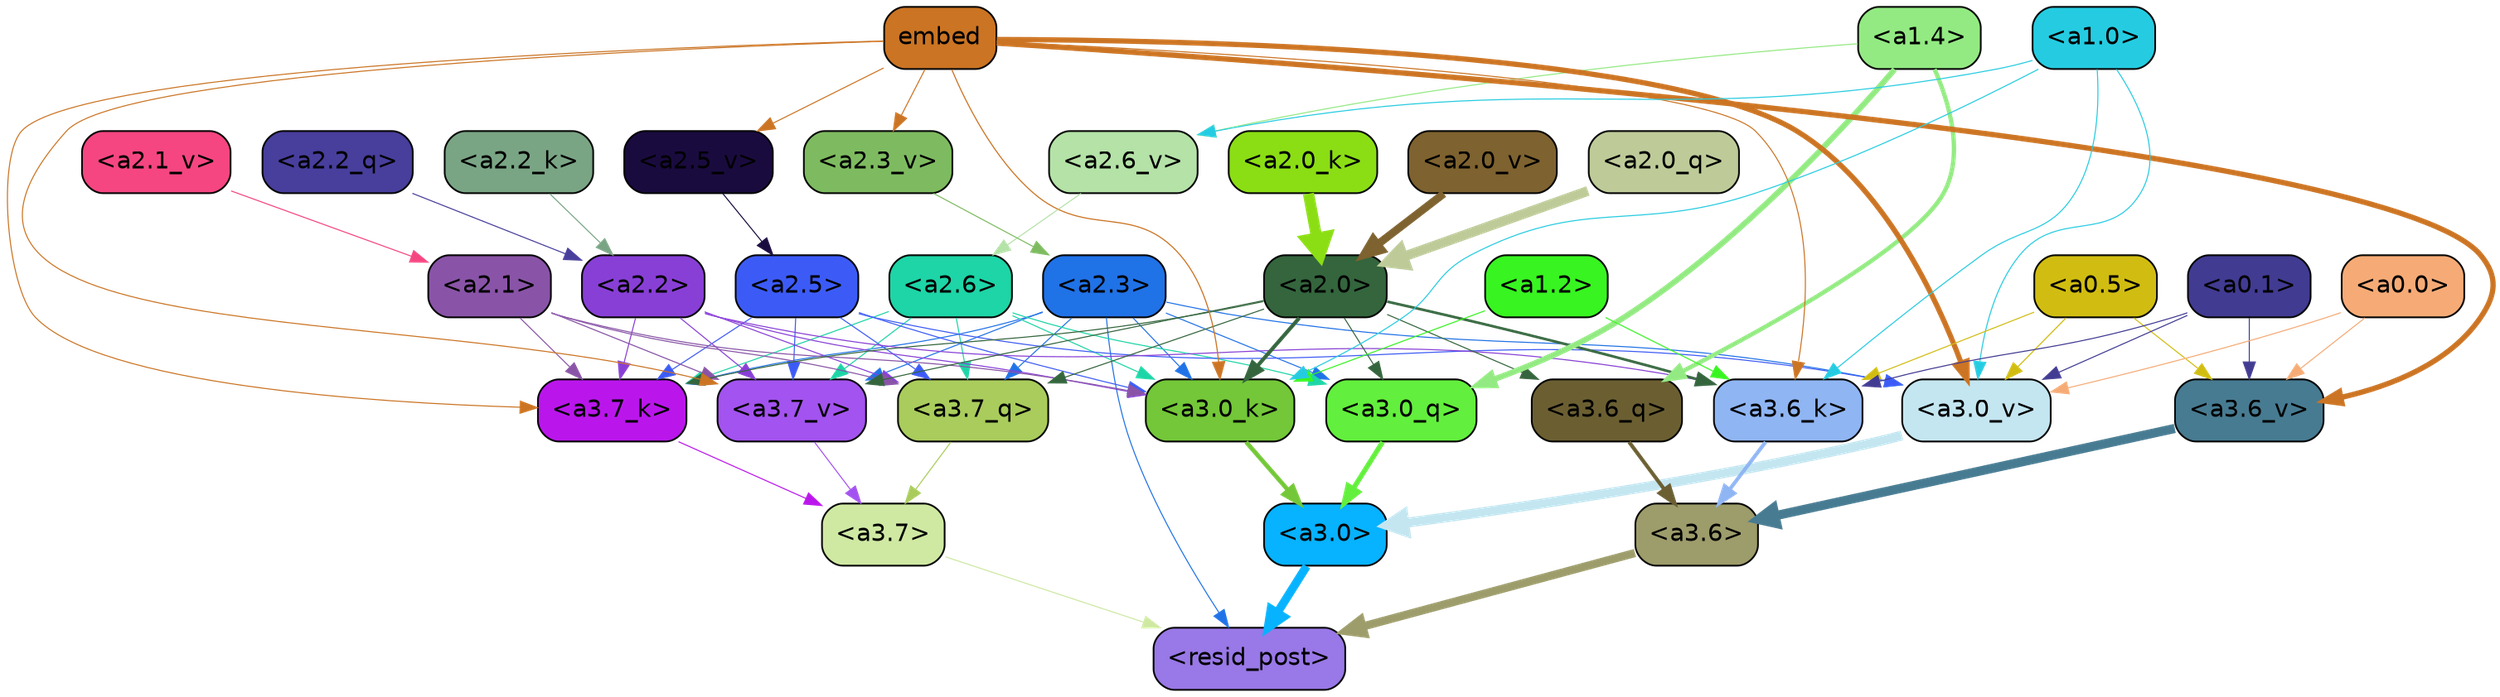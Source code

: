 strict digraph "" {
	graph [bgcolor=transparent,
		layout=dot,
		overlap=false,
		splines=true
	];
	"<a3.7>"	[color=black,
		fillcolor="#cfe9a3",
		fontname=Helvetica,
		shape=box,
		style="filled, rounded"];
	"<resid_post>"	[color=black,
		fillcolor="#9978e7",
		fontname=Helvetica,
		shape=box,
		style="filled, rounded"];
	"<a3.7>" -> "<resid_post>"	[color="#cfe9a3",
		penwidth=0.6];
	"<a3.6>"	[color=black,
		fillcolor="#9d9c6b",
		fontname=Helvetica,
		shape=box,
		style="filled, rounded"];
	"<a3.6>" -> "<resid_post>"	[color="#9d9c6b",
		penwidth=4.7534414529800415];
	"<a3.0>"	[color=black,
		fillcolor="#07b2ff",
		fontname=Helvetica,
		shape=box,
		style="filled, rounded"];
	"<a3.0>" -> "<resid_post>"	[color="#07b2ff",
		penwidth=4.898576855659485];
	"<a2.3>"	[color=black,
		fillcolor="#2072e7",
		fontname=Helvetica,
		shape=box,
		style="filled, rounded"];
	"<a2.3>" -> "<resid_post>"	[color="#2072e7",
		penwidth=0.6];
	"<a3.7_q>"	[color=black,
		fillcolor="#a9cc5c",
		fontname=Helvetica,
		shape=box,
		style="filled, rounded"];
	"<a2.3>" -> "<a3.7_q>"	[color="#2072e7",
		penwidth=0.6];
	"<a3.0_q>"	[color=black,
		fillcolor="#63ef3d",
		fontname=Helvetica,
		shape=box,
		style="filled, rounded"];
	"<a2.3>" -> "<a3.0_q>"	[color="#2072e7",
		penwidth=0.6];
	"<a3.7_k>"	[color=black,
		fillcolor="#ba16ec",
		fontname=Helvetica,
		shape=box,
		style="filled, rounded"];
	"<a2.3>" -> "<a3.7_k>"	[color="#2072e7",
		penwidth=0.6];
	"<a3.0_k>"	[color=black,
		fillcolor="#73c738",
		fontname=Helvetica,
		shape=box,
		style="filled, rounded"];
	"<a2.3>" -> "<a3.0_k>"	[color="#2072e7",
		penwidth=0.6];
	"<a3.7_v>"	[color=black,
		fillcolor="#a353ef",
		fontname=Helvetica,
		shape=box,
		style="filled, rounded"];
	"<a2.3>" -> "<a3.7_v>"	[color="#2072e7",
		penwidth=0.6];
	"<a3.0_v>"	[color=black,
		fillcolor="#c4e6f0",
		fontname=Helvetica,
		shape=box,
		style="filled, rounded"];
	"<a2.3>" -> "<a3.0_v>"	[color="#2072e7",
		penwidth=0.6];
	"<a3.7_q>" -> "<a3.7>"	[color="#a9cc5c",
		penwidth=0.6];
	"<a3.6_q>"	[color=black,
		fillcolor="#6b5f32",
		fontname=Helvetica,
		shape=box,
		style="filled, rounded"];
	"<a3.6_q>" -> "<a3.6>"	[color="#6b5f32",
		penwidth=2.160832464694977];
	"<a3.0_q>" -> "<a3.0>"	[color="#63ef3d",
		penwidth=2.870753765106201];
	"<a3.7_k>" -> "<a3.7>"	[color="#ba16ec",
		penwidth=0.6];
	"<a3.6_k>"	[color=black,
		fillcolor="#8fb5f3",
		fontname=Helvetica,
		shape=box,
		style="filled, rounded"];
	"<a3.6_k>" -> "<a3.6>"	[color="#8fb5f3",
		penwidth=2.13908451795578];
	"<a3.0_k>" -> "<a3.0>"	[color="#73c738",
		penwidth=2.520303964614868];
	"<a3.7_v>" -> "<a3.7>"	[color="#a353ef",
		penwidth=0.6];
	"<a3.6_v>"	[color=black,
		fillcolor="#477b91",
		fontname=Helvetica,
		shape=box,
		style="filled, rounded"];
	"<a3.6_v>" -> "<a3.6>"	[color="#477b91",
		penwidth=5.297133803367615];
	"<a3.0_v>" -> "<a3.0>"	[color="#c4e6f0",
		penwidth=5.680712580680847];
	"<a2.6>"	[color=black,
		fillcolor="#1dd5a6",
		fontname=Helvetica,
		shape=box,
		style="filled, rounded"];
	"<a2.6>" -> "<a3.7_q>"	[color="#1dd5a6",
		penwidth=0.6];
	"<a2.6>" -> "<a3.0_q>"	[color="#1dd5a6",
		penwidth=0.6];
	"<a2.6>" -> "<a3.7_k>"	[color="#1dd5a6",
		penwidth=0.6];
	"<a2.6>" -> "<a3.0_k>"	[color="#1dd5a6",
		penwidth=0.6];
	"<a2.6>" -> "<a3.7_v>"	[color="#1dd5a6",
		penwidth=0.6];
	"<a2.5>"	[color=black,
		fillcolor="#3c5bf6",
		fontname=Helvetica,
		shape=box,
		style="filled, rounded"];
	"<a2.5>" -> "<a3.7_q>"	[color="#3c5bf6",
		penwidth=0.6];
	"<a2.5>" -> "<a3.7_k>"	[color="#3c5bf6",
		penwidth=0.6];
	"<a2.5>" -> "<a3.0_k>"	[color="#3c5bf6",
		penwidth=0.6];
	"<a2.5>" -> "<a3.7_v>"	[color="#3c5bf6",
		penwidth=0.6];
	"<a2.5>" -> "<a3.0_v>"	[color="#3c5bf6",
		penwidth=0.6];
	"<a2.2>"	[color=black,
		fillcolor="#883fd6",
		fontname=Helvetica,
		shape=box,
		style="filled, rounded"];
	"<a2.2>" -> "<a3.7_q>"	[color="#883fd6",
		penwidth=0.6];
	"<a2.2>" -> "<a3.7_k>"	[color="#883fd6",
		penwidth=0.6];
	"<a2.2>" -> "<a3.6_k>"	[color="#883fd6",
		penwidth=0.6];
	"<a2.2>" -> "<a3.0_k>"	[color="#883fd6",
		penwidth=0.6];
	"<a2.2>" -> "<a3.7_v>"	[color="#883fd6",
		penwidth=0.6];
	"<a2.1>"	[color=black,
		fillcolor="#8954a7",
		fontname=Helvetica,
		shape=box,
		style="filled, rounded"];
	"<a2.1>" -> "<a3.7_q>"	[color="#8954a7",
		penwidth=0.6];
	"<a2.1>" -> "<a3.7_k>"	[color="#8954a7",
		penwidth=0.6];
	"<a2.1>" -> "<a3.0_k>"	[color="#8954a7",
		penwidth=0.6];
	"<a2.1>" -> "<a3.7_v>"	[color="#8954a7",
		penwidth=0.6];
	"<a2.0>"	[color=black,
		fillcolor="#34653d",
		fontname=Helvetica,
		shape=box,
		style="filled, rounded"];
	"<a2.0>" -> "<a3.7_q>"	[color="#34653d",
		penwidth=0.6];
	"<a2.0>" -> "<a3.6_q>"	[color="#34653d",
		penwidth=0.6];
	"<a2.0>" -> "<a3.0_q>"	[color="#34653d",
		penwidth=0.6];
	"<a2.0>" -> "<a3.7_k>"	[color="#34653d",
		penwidth=0.6];
	"<a2.0>" -> "<a3.6_k>"	[color="#34653d",
		penwidth=1.4957321882247925];
	"<a2.0>" -> "<a3.0_k>"	[color="#34653d",
		penwidth=2.18752121925354];
	"<a2.0>" -> "<a3.7_v>"	[color="#34653d",
		penwidth=0.6];
	"<a1.4>"	[color=black,
		fillcolor="#93ea82",
		fontname=Helvetica,
		shape=box,
		style="filled, rounded"];
	"<a1.4>" -> "<a3.6_q>"	[color="#93ea82",
		penwidth=2.4829938411712646];
	"<a1.4>" -> "<a3.0_q>"	[color="#93ea82",
		penwidth=3.299744725227356];
	"<a2.6_v>"	[color=black,
		fillcolor="#b4e2a7",
		fontname=Helvetica,
		shape=box,
		style="filled, rounded"];
	"<a1.4>" -> "<a2.6_v>"	[color="#93ea82",
		penwidth=0.6];
	embed	[color=black,
		fillcolor="#cb7423",
		fontname=Helvetica,
		shape=box,
		style="filled, rounded"];
	embed -> "<a3.7_k>"	[color="#cb7423",
		penwidth=0.6];
	embed -> "<a3.6_k>"	[color="#cb7423",
		penwidth=0.6];
	embed -> "<a3.0_k>"	[color="#cb7423",
		penwidth=0.6394047290086746];
	embed -> "<a3.7_v>"	[color="#cb7423",
		penwidth=0.6];
	embed -> "<a3.6_v>"	[color="#cb7423",
		penwidth=3.067279100418091];
	embed -> "<a3.0_v>"	[color="#cb7423",
		penwidth=3.0212591886520386];
	"<a2.5_v>"	[color=black,
		fillcolor="#1a0b3f",
		fontname=Helvetica,
		shape=box,
		style="filled, rounded"];
	embed -> "<a2.5_v>"	[color="#cb7423",
		penwidth=0.6];
	"<a2.3_v>"	[color=black,
		fillcolor="#7ebb60",
		fontname=Helvetica,
		shape=box,
		style="filled, rounded"];
	embed -> "<a2.3_v>"	[color="#cb7423",
		penwidth=0.6];
	"<a1.2>"	[color=black,
		fillcolor="#38f421",
		fontname=Helvetica,
		shape=box,
		style="filled, rounded"];
	"<a1.2>" -> "<a3.6_k>"	[color="#38f421",
		penwidth=0.6];
	"<a1.2>" -> "<a3.0_k>"	[color="#38f421",
		penwidth=0.6];
	"<a1.0>"	[color=black,
		fillcolor="#25cce1",
		fontname=Helvetica,
		shape=box,
		style="filled, rounded"];
	"<a1.0>" -> "<a3.6_k>"	[color="#25cce1",
		penwidth=0.6];
	"<a1.0>" -> "<a3.0_k>"	[color="#25cce1",
		penwidth=0.6];
	"<a1.0>" -> "<a3.0_v>"	[color="#25cce1",
		penwidth=0.6];
	"<a1.0>" -> "<a2.6_v>"	[color="#25cce1",
		penwidth=0.6];
	"<a0.5>"	[color=black,
		fillcolor="#d1bd11",
		fontname=Helvetica,
		shape=box,
		style="filled, rounded"];
	"<a0.5>" -> "<a3.6_k>"	[color="#d1bd11",
		penwidth=0.6];
	"<a0.5>" -> "<a3.6_v>"	[color="#d1bd11",
		penwidth=0.6];
	"<a0.5>" -> "<a3.0_v>"	[color="#d1bd11",
		penwidth=0.648682102560997];
	"<a0.1>"	[color=black,
		fillcolor="#413b92",
		fontname=Helvetica,
		shape=box,
		style="filled, rounded"];
	"<a0.1>" -> "<a3.6_k>"	[color="#413b92",
		penwidth=0.6];
	"<a0.1>" -> "<a3.6_v>"	[color="#413b92",
		penwidth=0.6];
	"<a0.1>" -> "<a3.0_v>"	[color="#413b92",
		penwidth=0.6];
	"<a0.0>"	[color=black,
		fillcolor="#f6ab76",
		fontname=Helvetica,
		shape=box,
		style="filled, rounded"];
	"<a0.0>" -> "<a3.6_v>"	[color="#f6ab76",
		penwidth=0.6];
	"<a0.0>" -> "<a3.0_v>"	[color="#f6ab76",
		penwidth=0.6];
	"<a2.2_q>"	[color=black,
		fillcolor="#483e9c",
		fontname=Helvetica,
		shape=box,
		style="filled, rounded"];
	"<a2.2_q>" -> "<a2.2>"	[color="#483e9c",
		penwidth=0.6];
	"<a2.0_q>"	[color=black,
		fillcolor="#becb99",
		fontname=Helvetica,
		shape=box,
		style="filled, rounded"];
	"<a2.0_q>" -> "<a2.0>"	[color="#becb99",
		penwidth=5.681910276412964];
	"<a2.2_k>"	[color=black,
		fillcolor="#7aa585",
		fontname=Helvetica,
		shape=box,
		style="filled, rounded"];
	"<a2.2_k>" -> "<a2.2>"	[color="#7aa585",
		penwidth=0.6];
	"<a2.0_k>"	[color=black,
		fillcolor="#8bde14",
		fontname=Helvetica,
		shape=box,
		style="filled, rounded"];
	"<a2.0_k>" -> "<a2.0>"	[color="#8bde14",
		penwidth=6.447777509689331];
	"<a2.6_v>" -> "<a2.6>"	[color="#b4e2a7",
		penwidth=0.6];
	"<a2.5_v>" -> "<a2.5>"	[color="#1a0b3f",
		penwidth=0.6];
	"<a2.3_v>" -> "<a2.3>"	[color="#7ebb60",
		penwidth=0.6];
	"<a2.1_v>"	[color=black,
		fillcolor="#f54681",
		fontname=Helvetica,
		shape=box,
		style="filled, rounded"];
	"<a2.1_v>" -> "<a2.1>"	[color="#f54681",
		penwidth=0.6];
	"<a2.0_v>"	[color=black,
		fillcolor="#7e622f",
		fontname=Helvetica,
		shape=box,
		style="filled, rounded"];
	"<a2.0_v>" -> "<a2.0>"	[color="#7e622f",
		penwidth=4.5695202350616455];
}

